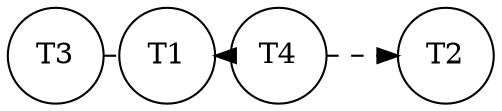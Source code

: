digraph finite_state_machine {

layout="circo";
graph [nodesep=“4”]
node [shape = circle];
overlap=false;


T4 -> T2 [label="", style=dashed]
T4 -> T1 [label="", style=dashed]
T3 -> T1 [dir="none", label="", style=dashed]
}

